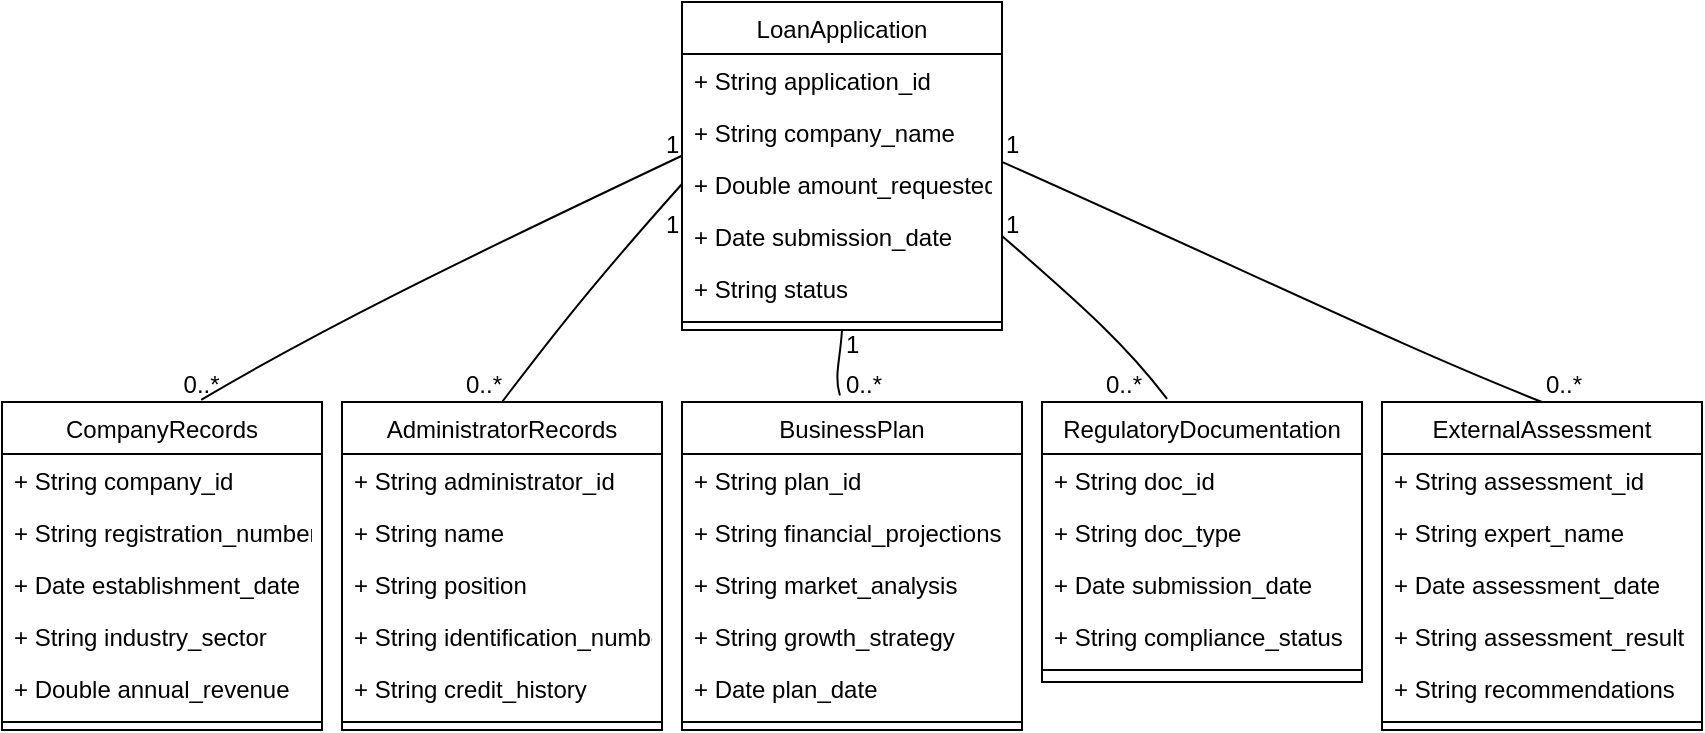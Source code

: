 <mxfile version="26.0.16">
  <diagram id="C5RBs43oDa-KdzZeNtuy" name="Page-1">
    <mxGraphModel dx="454" dy="237" grid="1" gridSize="10" guides="1" tooltips="1" connect="1" arrows="1" fold="1" page="1" pageScale="1" pageWidth="827" pageHeight="1169" math="0" shadow="0">
      <root>
        <mxCell id="WIyWlLk6GJQsqaUBKTNV-0" />
        <mxCell id="WIyWlLk6GJQsqaUBKTNV-1" parent="WIyWlLk6GJQsqaUBKTNV-0" />
        <mxCell id="zkfFHV4jXpPFQw0GAbJ--17" value="LoanApplication" style="swimlane;fontStyle=0;align=center;verticalAlign=top;childLayout=stackLayout;horizontal=1;startSize=26;horizontalStack=0;resizeParent=1;resizeLast=0;collapsible=1;marginBottom=0;rounded=0;shadow=0;strokeWidth=1;" parent="WIyWlLk6GJQsqaUBKTNV-1" vertex="1">
          <mxGeometry x="460" y="140" width="160" height="164" as="geometry">
            <mxRectangle x="550" y="140" width="160" height="26" as="alternateBounds" />
          </mxGeometry>
        </mxCell>
        <mxCell id="zkfFHV4jXpPFQw0GAbJ--18" value="+ String application_id" style="text;align=left;verticalAlign=top;spacingLeft=4;spacingRight=4;overflow=hidden;rotatable=0;points=[[0,0.5],[1,0.5]];portConstraint=eastwest;" parent="zkfFHV4jXpPFQw0GAbJ--17" vertex="1">
          <mxGeometry y="26" width="160" height="26" as="geometry" />
        </mxCell>
        <mxCell id="zkfFHV4jXpPFQw0GAbJ--19" value="+ String company_name" style="text;align=left;verticalAlign=top;spacingLeft=4;spacingRight=4;overflow=hidden;rotatable=0;points=[[0,0.5],[1,0.5]];portConstraint=eastwest;rounded=0;shadow=0;html=0;" parent="zkfFHV4jXpPFQw0GAbJ--17" vertex="1">
          <mxGeometry y="52" width="160" height="26" as="geometry" />
        </mxCell>
        <mxCell id="zkfFHV4jXpPFQw0GAbJ--20" value="+ Double amount_requested" style="text;align=left;verticalAlign=top;spacingLeft=4;spacingRight=4;overflow=hidden;rotatable=0;points=[[0,0.5],[1,0.5]];portConstraint=eastwest;rounded=0;shadow=0;html=0;" parent="zkfFHV4jXpPFQw0GAbJ--17" vertex="1">
          <mxGeometry y="78" width="160" height="26" as="geometry" />
        </mxCell>
        <mxCell id="zkfFHV4jXpPFQw0GAbJ--21" value="+ Date submission_date" style="text;align=left;verticalAlign=top;spacingLeft=4;spacingRight=4;overflow=hidden;rotatable=0;points=[[0,0.5],[1,0.5]];portConstraint=eastwest;rounded=0;shadow=0;html=0;" parent="zkfFHV4jXpPFQw0GAbJ--17" vertex="1">
          <mxGeometry y="104" width="160" height="26" as="geometry" />
        </mxCell>
        <mxCell id="zkfFHV4jXpPFQw0GAbJ--22" value=" + String status" style="text;align=left;verticalAlign=top;spacingLeft=4;spacingRight=4;overflow=hidden;rotatable=0;points=[[0,0.5],[1,0.5]];portConstraint=eastwest;rounded=0;shadow=0;html=0;" parent="zkfFHV4jXpPFQw0GAbJ--17" vertex="1">
          <mxGeometry y="130" width="160" height="26" as="geometry" />
        </mxCell>
        <mxCell id="zkfFHV4jXpPFQw0GAbJ--23" value="" style="line;html=1;strokeWidth=1;align=left;verticalAlign=middle;spacingTop=-1;spacingLeft=3;spacingRight=3;rotatable=0;labelPosition=right;points=[];portConstraint=eastwest;" parent="zkfFHV4jXpPFQw0GAbJ--17" vertex="1">
          <mxGeometry y="156" width="160" height="8" as="geometry" />
        </mxCell>
        <mxCell id="l3F9ul5nbx4ayllr3cWO-5" value="BusinessPlan&#xa;   " style="swimlane;fontStyle=0;align=center;verticalAlign=top;childLayout=stackLayout;horizontal=1;startSize=26;horizontalStack=0;resizeParent=1;resizeLast=0;collapsible=1;marginBottom=0;rounded=0;shadow=0;strokeWidth=1;" parent="WIyWlLk6GJQsqaUBKTNV-1" vertex="1">
          <mxGeometry x="460" y="340" width="170" height="164" as="geometry">
            <mxRectangle x="550" y="140" width="160" height="26" as="alternateBounds" />
          </mxGeometry>
        </mxCell>
        <mxCell id="l3F9ul5nbx4ayllr3cWO-6" value=" + String plan_id&#xa;   " style="text;align=left;verticalAlign=top;spacingLeft=4;spacingRight=4;overflow=hidden;rotatable=0;points=[[0,0.5],[1,0.5]];portConstraint=eastwest;" parent="l3F9ul5nbx4ayllr3cWO-5" vertex="1">
          <mxGeometry y="26" width="170" height="26" as="geometry" />
        </mxCell>
        <mxCell id="l3F9ul5nbx4ayllr3cWO-7" value=" + String financial_projections&#xa;  " style="text;align=left;verticalAlign=top;spacingLeft=4;spacingRight=4;overflow=hidden;rotatable=0;points=[[0,0.5],[1,0.5]];portConstraint=eastwest;rounded=0;shadow=0;html=0;" parent="l3F9ul5nbx4ayllr3cWO-5" vertex="1">
          <mxGeometry y="52" width="170" height="26" as="geometry" />
        </mxCell>
        <mxCell id="l3F9ul5nbx4ayllr3cWO-8" value=" + String market_analysis&#xa;   " style="text;align=left;verticalAlign=top;spacingLeft=4;spacingRight=4;overflow=hidden;rotatable=0;points=[[0,0.5],[1,0.5]];portConstraint=eastwest;rounded=0;shadow=0;html=0;" parent="l3F9ul5nbx4ayllr3cWO-5" vertex="1">
          <mxGeometry y="78" width="170" height="26" as="geometry" />
        </mxCell>
        <mxCell id="l3F9ul5nbx4ayllr3cWO-9" value=" + String growth_strategy&#xa;  " style="text;align=left;verticalAlign=top;spacingLeft=4;spacingRight=4;overflow=hidden;rotatable=0;points=[[0,0.5],[1,0.5]];portConstraint=eastwest;rounded=0;shadow=0;html=0;" parent="l3F9ul5nbx4ayllr3cWO-5" vertex="1">
          <mxGeometry y="104" width="170" height="26" as="geometry" />
        </mxCell>
        <mxCell id="l3F9ul5nbx4ayllr3cWO-10" value=" + Date plan_date" style="text;align=left;verticalAlign=top;spacingLeft=4;spacingRight=4;overflow=hidden;rotatable=0;points=[[0,0.5],[1,0.5]];portConstraint=eastwest;rounded=0;shadow=0;html=0;" parent="l3F9ul5nbx4ayllr3cWO-5" vertex="1">
          <mxGeometry y="130" width="170" height="26" as="geometry" />
        </mxCell>
        <mxCell id="l3F9ul5nbx4ayllr3cWO-11" value="" style="line;html=1;strokeWidth=1;align=left;verticalAlign=middle;spacingTop=-1;spacingLeft=3;spacingRight=3;rotatable=0;labelPosition=right;points=[];portConstraint=eastwest;" parent="l3F9ul5nbx4ayllr3cWO-5" vertex="1">
          <mxGeometry y="156" width="170" height="8" as="geometry" />
        </mxCell>
        <mxCell id="l3F9ul5nbx4ayllr3cWO-12" value="RegulatoryDocumentation&#xa;   " style="swimlane;fontStyle=0;align=center;verticalAlign=top;childLayout=stackLayout;horizontal=1;startSize=26;horizontalStack=0;resizeParent=1;resizeLast=0;collapsible=1;marginBottom=0;rounded=0;shadow=0;strokeWidth=1;" parent="WIyWlLk6GJQsqaUBKTNV-1" vertex="1">
          <mxGeometry x="640" y="340" width="160" height="140" as="geometry">
            <mxRectangle x="550" y="140" width="160" height="26" as="alternateBounds" />
          </mxGeometry>
        </mxCell>
        <mxCell id="l3F9ul5nbx4ayllr3cWO-13" value=" + String doc_id&#xa;    " style="text;align=left;verticalAlign=top;spacingLeft=4;spacingRight=4;overflow=hidden;rotatable=0;points=[[0,0.5],[1,0.5]];portConstraint=eastwest;" parent="l3F9ul5nbx4ayllr3cWO-12" vertex="1">
          <mxGeometry y="26" width="160" height="26" as="geometry" />
        </mxCell>
        <mxCell id="l3F9ul5nbx4ayllr3cWO-14" value="+ String doc_type&#xa;   " style="text;align=left;verticalAlign=top;spacingLeft=4;spacingRight=4;overflow=hidden;rotatable=0;points=[[0,0.5],[1,0.5]];portConstraint=eastwest;rounded=0;shadow=0;html=0;" parent="l3F9ul5nbx4ayllr3cWO-12" vertex="1">
          <mxGeometry y="52" width="160" height="26" as="geometry" />
        </mxCell>
        <mxCell id="l3F9ul5nbx4ayllr3cWO-15" value=" + Date submission_date&#xa;    " style="text;align=left;verticalAlign=top;spacingLeft=4;spacingRight=4;overflow=hidden;rotatable=0;points=[[0,0.5],[1,0.5]];portConstraint=eastwest;rounded=0;shadow=0;html=0;" parent="l3F9ul5nbx4ayllr3cWO-12" vertex="1">
          <mxGeometry y="78" width="160" height="26" as="geometry" />
        </mxCell>
        <mxCell id="l3F9ul5nbx4ayllr3cWO-16" value="+ String compliance_status" style="text;align=left;verticalAlign=top;spacingLeft=4;spacingRight=4;overflow=hidden;rotatable=0;points=[[0,0.5],[1,0.5]];portConstraint=eastwest;rounded=0;shadow=0;html=0;" parent="l3F9ul5nbx4ayllr3cWO-12" vertex="1">
          <mxGeometry y="104" width="160" height="26" as="geometry" />
        </mxCell>
        <mxCell id="l3F9ul5nbx4ayllr3cWO-18" value="" style="line;html=1;strokeWidth=1;align=left;verticalAlign=middle;spacingTop=-1;spacingLeft=3;spacingRight=3;rotatable=0;labelPosition=right;points=[];portConstraint=eastwest;" parent="l3F9ul5nbx4ayllr3cWO-12" vertex="1">
          <mxGeometry y="130" width="160" height="8" as="geometry" />
        </mxCell>
        <mxCell id="l3F9ul5nbx4ayllr3cWO-19" value="AdministratorRecords &#xa;   &#xa; " style="swimlane;fontStyle=0;align=center;verticalAlign=top;childLayout=stackLayout;horizontal=1;startSize=26;horizontalStack=0;resizeParent=1;resizeLast=0;collapsible=1;marginBottom=0;rounded=0;shadow=0;strokeWidth=1;" parent="WIyWlLk6GJQsqaUBKTNV-1" vertex="1">
          <mxGeometry x="290" y="340" width="160" height="164" as="geometry">
            <mxRectangle x="550" y="140" width="160" height="26" as="alternateBounds" />
          </mxGeometry>
        </mxCell>
        <mxCell id="l3F9ul5nbx4ayllr3cWO-20" value=" + String administrator_id" style="text;align=left;verticalAlign=top;spacingLeft=4;spacingRight=4;overflow=hidden;rotatable=0;points=[[0,0.5],[1,0.5]];portConstraint=eastwest;" parent="l3F9ul5nbx4ayllr3cWO-19" vertex="1">
          <mxGeometry y="26" width="160" height="26" as="geometry" />
        </mxCell>
        <mxCell id="l3F9ul5nbx4ayllr3cWO-21" value="+ String name&#xa;   " style="text;align=left;verticalAlign=top;spacingLeft=4;spacingRight=4;overflow=hidden;rotatable=0;points=[[0,0.5],[1,0.5]];portConstraint=eastwest;rounded=0;shadow=0;html=0;" parent="l3F9ul5nbx4ayllr3cWO-19" vertex="1">
          <mxGeometry y="52" width="160" height="26" as="geometry" />
        </mxCell>
        <mxCell id="l3F9ul5nbx4ayllr3cWO-22" value=" + String position&#xa;  " style="text;align=left;verticalAlign=top;spacingLeft=4;spacingRight=4;overflow=hidden;rotatable=0;points=[[0,0.5],[1,0.5]];portConstraint=eastwest;rounded=0;shadow=0;html=0;" parent="l3F9ul5nbx4ayllr3cWO-19" vertex="1">
          <mxGeometry y="78" width="160" height="26" as="geometry" />
        </mxCell>
        <mxCell id="l3F9ul5nbx4ayllr3cWO-23" value="+ String identification_number&#xa;   " style="text;align=left;verticalAlign=top;spacingLeft=4;spacingRight=4;overflow=hidden;rotatable=0;points=[[0,0.5],[1,0.5]];portConstraint=eastwest;rounded=0;shadow=0;html=0;" parent="l3F9ul5nbx4ayllr3cWO-19" vertex="1">
          <mxGeometry y="104" width="160" height="26" as="geometry" />
        </mxCell>
        <mxCell id="l3F9ul5nbx4ayllr3cWO-24" value=" + String credit_history" style="text;align=left;verticalAlign=top;spacingLeft=4;spacingRight=4;overflow=hidden;rotatable=0;points=[[0,0.5],[1,0.5]];portConstraint=eastwest;rounded=0;shadow=0;html=0;" parent="l3F9ul5nbx4ayllr3cWO-19" vertex="1">
          <mxGeometry y="130" width="160" height="26" as="geometry" />
        </mxCell>
        <mxCell id="l3F9ul5nbx4ayllr3cWO-25" value="" style="line;html=1;strokeWidth=1;align=left;verticalAlign=middle;spacingTop=-1;spacingLeft=3;spacingRight=3;rotatable=0;labelPosition=right;points=[];portConstraint=eastwest;" parent="l3F9ul5nbx4ayllr3cWO-19" vertex="1">
          <mxGeometry y="156" width="160" height="8" as="geometry" />
        </mxCell>
        <mxCell id="l3F9ul5nbx4ayllr3cWO-26" value="CompanyRecords" style="swimlane;fontStyle=0;align=center;verticalAlign=top;childLayout=stackLayout;horizontal=1;startSize=26;horizontalStack=0;resizeParent=1;resizeLast=0;collapsible=1;marginBottom=0;rounded=0;shadow=0;strokeWidth=1;" parent="WIyWlLk6GJQsqaUBKTNV-1" vertex="1">
          <mxGeometry x="120" y="340" width="160" height="164" as="geometry">
            <mxRectangle x="550" y="140" width="160" height="26" as="alternateBounds" />
          </mxGeometry>
        </mxCell>
        <mxCell id="l3F9ul5nbx4ayllr3cWO-27" value="+ String company_id&#xa;    " style="text;align=left;verticalAlign=top;spacingLeft=4;spacingRight=4;overflow=hidden;rotatable=0;points=[[0,0.5],[1,0.5]];portConstraint=eastwest;" parent="l3F9ul5nbx4ayllr3cWO-26" vertex="1">
          <mxGeometry y="26" width="160" height="26" as="geometry" />
        </mxCell>
        <mxCell id="l3F9ul5nbx4ayllr3cWO-28" value="+ String registration_number" style="text;align=left;verticalAlign=top;spacingLeft=4;spacingRight=4;overflow=hidden;rotatable=0;points=[[0,0.5],[1,0.5]];portConstraint=eastwest;rounded=0;shadow=0;html=0;" parent="l3F9ul5nbx4ayllr3cWO-26" vertex="1">
          <mxGeometry y="52" width="160" height="26" as="geometry" />
        </mxCell>
        <mxCell id="l3F9ul5nbx4ayllr3cWO-29" value="+ Date establishment_date" style="text;align=left;verticalAlign=top;spacingLeft=4;spacingRight=4;overflow=hidden;rotatable=0;points=[[0,0.5],[1,0.5]];portConstraint=eastwest;rounded=0;shadow=0;html=0;" parent="l3F9ul5nbx4ayllr3cWO-26" vertex="1">
          <mxGeometry y="78" width="160" height="26" as="geometry" />
        </mxCell>
        <mxCell id="l3F9ul5nbx4ayllr3cWO-30" value="+ String industry_sector" style="text;align=left;verticalAlign=top;spacingLeft=4;spacingRight=4;overflow=hidden;rotatable=0;points=[[0,0.5],[1,0.5]];portConstraint=eastwest;rounded=0;shadow=0;html=0;" parent="l3F9ul5nbx4ayllr3cWO-26" vertex="1">
          <mxGeometry y="104" width="160" height="26" as="geometry" />
        </mxCell>
        <mxCell id="l3F9ul5nbx4ayllr3cWO-31" value="+ Double annual_revenue" style="text;align=left;verticalAlign=top;spacingLeft=4;spacingRight=4;overflow=hidden;rotatable=0;points=[[0,0.5],[1,0.5]];portConstraint=eastwest;rounded=0;shadow=0;html=0;" parent="l3F9ul5nbx4ayllr3cWO-26" vertex="1">
          <mxGeometry y="130" width="160" height="26" as="geometry" />
        </mxCell>
        <mxCell id="l3F9ul5nbx4ayllr3cWO-32" value="" style="line;html=1;strokeWidth=1;align=left;verticalAlign=middle;spacingTop=-1;spacingLeft=3;spacingRight=3;rotatable=0;labelPosition=right;points=[];portConstraint=eastwest;" parent="l3F9ul5nbx4ayllr3cWO-26" vertex="1">
          <mxGeometry y="156" width="160" height="8" as="geometry" />
        </mxCell>
        <mxCell id="l3F9ul5nbx4ayllr3cWO-34" value="ExternalAssessment&#xa;    " style="swimlane;fontStyle=0;align=center;verticalAlign=top;childLayout=stackLayout;horizontal=1;startSize=26;horizontalStack=0;resizeParent=1;resizeLast=0;collapsible=1;marginBottom=0;rounded=0;shadow=0;strokeWidth=1;" parent="WIyWlLk6GJQsqaUBKTNV-1" vertex="1">
          <mxGeometry x="810" y="340" width="160" height="164" as="geometry">
            <mxRectangle x="550" y="140" width="160" height="26" as="alternateBounds" />
          </mxGeometry>
        </mxCell>
        <mxCell id="l3F9ul5nbx4ayllr3cWO-35" value="+ String assessment_id&#xa;   " style="text;align=left;verticalAlign=top;spacingLeft=4;spacingRight=4;overflow=hidden;rotatable=0;points=[[0,0.5],[1,0.5]];portConstraint=eastwest;" parent="l3F9ul5nbx4ayllr3cWO-34" vertex="1">
          <mxGeometry y="26" width="160" height="26" as="geometry" />
        </mxCell>
        <mxCell id="l3F9ul5nbx4ayllr3cWO-36" value=" + String expert_name&#xa;   " style="text;align=left;verticalAlign=top;spacingLeft=4;spacingRight=4;overflow=hidden;rotatable=0;points=[[0,0.5],[1,0.5]];portConstraint=eastwest;rounded=0;shadow=0;html=0;" parent="l3F9ul5nbx4ayllr3cWO-34" vertex="1">
          <mxGeometry y="52" width="160" height="26" as="geometry" />
        </mxCell>
        <mxCell id="l3F9ul5nbx4ayllr3cWO-37" value=" + Date assessment_date&#xa;    " style="text;align=left;verticalAlign=top;spacingLeft=4;spacingRight=4;overflow=hidden;rotatable=0;points=[[0,0.5],[1,0.5]];portConstraint=eastwest;rounded=0;shadow=0;html=0;" parent="l3F9ul5nbx4ayllr3cWO-34" vertex="1">
          <mxGeometry y="78" width="160" height="26" as="geometry" />
        </mxCell>
        <mxCell id="l3F9ul5nbx4ayllr3cWO-38" value="+ String assessment_result&#xa;   " style="text;align=left;verticalAlign=top;spacingLeft=4;spacingRight=4;overflow=hidden;rotatable=0;points=[[0,0.5],[1,0.5]];portConstraint=eastwest;rounded=0;shadow=0;html=0;" parent="l3F9ul5nbx4ayllr3cWO-34" vertex="1">
          <mxGeometry y="104" width="160" height="26" as="geometry" />
        </mxCell>
        <mxCell id="l3F9ul5nbx4ayllr3cWO-39" value=" + String recommendations" style="text;align=left;verticalAlign=top;spacingLeft=4;spacingRight=4;overflow=hidden;rotatable=0;points=[[0,0.5],[1,0.5]];portConstraint=eastwest;rounded=0;shadow=0;html=0;" parent="l3F9ul5nbx4ayllr3cWO-34" vertex="1">
          <mxGeometry y="130" width="160" height="26" as="geometry" />
        </mxCell>
        <mxCell id="l3F9ul5nbx4ayllr3cWO-40" value="" style="line;html=1;strokeWidth=1;align=left;verticalAlign=middle;spacingTop=-1;spacingLeft=3;spacingRight=3;rotatable=0;labelPosition=right;points=[];portConstraint=eastwest;" parent="l3F9ul5nbx4ayllr3cWO-34" vertex="1">
          <mxGeometry y="156" width="160" height="8" as="geometry" />
        </mxCell>
        <mxCell id="ubfwXtV3IDsbqIdOBtTV-1" value="" style="endArrow=none;html=1;rounded=0;sketch=1;hachureGap=4;jiggle=2;curveFitting=1;fontFamily=Architects Daughter;fontSource=https%3A%2F%2Ffonts.googleapis.com%2Fcss%3Ffamily%3DArchitects%2BDaughter;backgroundOutline=0;bendable=0;anchorPointDirection=0;disableMultiStroke=1;cloneable=1;orthogonal=1;orthogonalLoop=0;ignoreEdge=0;exitX=0.625;exitY=-0.008;exitDx=0;exitDy=0;exitPerimeter=0;entryX=-0.002;entryY=-0.038;entryDx=0;entryDy=0;entryPerimeter=0;" edge="1" parent="WIyWlLk6GJQsqaUBKTNV-1" source="l3F9ul5nbx4ayllr3cWO-26" target="zkfFHV4jXpPFQw0GAbJ--20">
          <mxGeometry width="50" height="50" relative="1" as="geometry">
            <mxPoint x="370" y="290" as="sourcePoint" />
            <mxPoint x="420" y="240" as="targetPoint" />
          </mxGeometry>
        </mxCell>
        <mxCell id="ubfwXtV3IDsbqIdOBtTV-3" value="" style="endArrow=none;html=1;rounded=0;sketch=1;hachureGap=4;jiggle=2;curveFitting=1;fontFamily=Architects Daughter;fontSource=https%3A%2F%2Ffonts.googleapis.com%2Fcss%3Ffamily%3DArchitects%2BDaughter;backgroundOutline=0;bendable=0;anchorPointDirection=0;disableMultiStroke=1;cloneable=1;orthogonal=1;orthogonalLoop=0;ignoreEdge=0;exitX=0.5;exitY=0;exitDx=0;exitDy=0;entryX=0;entryY=0.5;entryDx=0;entryDy=0;" edge="1" parent="WIyWlLk6GJQsqaUBKTNV-1" source="l3F9ul5nbx4ayllr3cWO-19" target="zkfFHV4jXpPFQw0GAbJ--20">
          <mxGeometry width="50" height="50" relative="1" as="geometry">
            <mxPoint x="230" y="349" as="sourcePoint" />
            <mxPoint x="470" y="227" as="targetPoint" />
          </mxGeometry>
        </mxCell>
        <mxCell id="ubfwXtV3IDsbqIdOBtTV-4" value="" style="endArrow=none;html=1;rounded=0;sketch=1;hachureGap=4;jiggle=2;curveFitting=1;fontFamily=Architects Daughter;fontSource=https%3A%2F%2Ffonts.googleapis.com%2Fcss%3Ffamily%3DArchitects%2BDaughter;backgroundOutline=0;bendable=0;anchorPointDirection=0;disableMultiStroke=1;cloneable=1;orthogonal=1;orthogonalLoop=0;ignoreEdge=0;exitX=0.464;exitY=-0.022;exitDx=0;exitDy=0;exitPerimeter=0;entryX=0.5;entryY=1;entryDx=0;entryDy=0;" edge="1" parent="WIyWlLk6GJQsqaUBKTNV-1" source="l3F9ul5nbx4ayllr3cWO-5" target="zkfFHV4jXpPFQw0GAbJ--17">
          <mxGeometry width="50" height="50" relative="1" as="geometry">
            <mxPoint x="240" y="359" as="sourcePoint" />
            <mxPoint x="480" y="237" as="targetPoint" />
          </mxGeometry>
        </mxCell>
        <mxCell id="ubfwXtV3IDsbqIdOBtTV-5" value="" style="endArrow=none;html=1;rounded=0;sketch=1;hachureGap=4;jiggle=2;curveFitting=1;fontFamily=Architects Daughter;fontSource=https%3A%2F%2Ffonts.googleapis.com%2Fcss%3Ffamily%3DArchitects%2BDaughter;backgroundOutline=0;bendable=0;anchorPointDirection=0;disableMultiStroke=1;cloneable=1;orthogonal=1;orthogonalLoop=0;ignoreEdge=0;exitX=0.389;exitY=-0.014;exitDx=0;exitDy=0;exitPerimeter=0;entryX=1;entryY=0.5;entryDx=0;entryDy=0;" edge="1" parent="WIyWlLk6GJQsqaUBKTNV-1" source="l3F9ul5nbx4ayllr3cWO-12" target="zkfFHV4jXpPFQw0GAbJ--21">
          <mxGeometry width="50" height="50" relative="1" as="geometry">
            <mxPoint x="250" y="369" as="sourcePoint" />
            <mxPoint x="490" y="247" as="targetPoint" />
          </mxGeometry>
        </mxCell>
        <mxCell id="ubfwXtV3IDsbqIdOBtTV-6" value="" style="endArrow=none;html=1;rounded=0;sketch=1;hachureGap=4;jiggle=2;curveFitting=1;fontFamily=Architects Daughter;fontSource=https%3A%2F%2Ffonts.googleapis.com%2Fcss%3Ffamily%3DArchitects%2BDaughter;backgroundOutline=0;bendable=0;anchorPointDirection=0;disableMultiStroke=1;cloneable=1;orthogonal=1;orthogonalLoop=0;ignoreEdge=0;exitX=0.5;exitY=0;exitDx=0;exitDy=0;entryX=1.005;entryY=0.088;entryDx=0;entryDy=0;entryPerimeter=0;" edge="1" parent="WIyWlLk6GJQsqaUBKTNV-1" source="l3F9ul5nbx4ayllr3cWO-34" target="zkfFHV4jXpPFQw0GAbJ--20">
          <mxGeometry width="50" height="50" relative="1" as="geometry">
            <mxPoint x="260" y="379" as="sourcePoint" />
            <mxPoint x="500" y="257" as="targetPoint" />
          </mxGeometry>
        </mxCell>
        <mxCell id="ubfwXtV3IDsbqIdOBtTV-7" value="0..*" style="resizable=0;align=left;verticalAlign=bottom;labelBackgroundColor=none;fontSize=12;" connectable="0" vertex="1" parent="WIyWlLk6GJQsqaUBKTNV-1">
          <mxGeometry x="208.793" y="340.207" as="geometry" />
        </mxCell>
        <mxCell id="ubfwXtV3IDsbqIdOBtTV-9" value="0..*" style="resizable=0;align=left;verticalAlign=bottom;labelBackgroundColor=none;fontSize=12;" connectable="0" vertex="1" parent="WIyWlLk6GJQsqaUBKTNV-1">
          <mxGeometry x="350.003" y="339.997" as="geometry" />
        </mxCell>
        <mxCell id="ubfwXtV3IDsbqIdOBtTV-10" value="0..*" style="resizable=0;align=left;verticalAlign=bottom;labelBackgroundColor=none;fontSize=12;" connectable="0" vertex="1" parent="WIyWlLk6GJQsqaUBKTNV-1">
          <mxGeometry x="540.003" y="339.997" as="geometry" />
        </mxCell>
        <mxCell id="ubfwXtV3IDsbqIdOBtTV-11" value="0..*" style="resizable=0;align=left;verticalAlign=bottom;labelBackgroundColor=none;fontSize=12;" connectable="0" vertex="1" parent="WIyWlLk6GJQsqaUBKTNV-1">
          <mxGeometry x="670.003" y="340.207" as="geometry" />
        </mxCell>
        <mxCell id="ubfwXtV3IDsbqIdOBtTV-12" value="0..*" style="resizable=0;align=left;verticalAlign=bottom;labelBackgroundColor=none;fontSize=12;" connectable="0" vertex="1" parent="WIyWlLk6GJQsqaUBKTNV-1">
          <mxGeometry x="890.003" y="340.207" as="geometry" />
        </mxCell>
        <mxCell id="ubfwXtV3IDsbqIdOBtTV-13" value="1" style="resizable=0;align=left;verticalAlign=bottom;labelBackgroundColor=none;fontSize=12;" connectable="0" vertex="1" parent="WIyWlLk6GJQsqaUBKTNV-1">
          <mxGeometry x="620.003" y="259.997" as="geometry" />
        </mxCell>
        <mxCell id="ubfwXtV3IDsbqIdOBtTV-14" value="1" style="resizable=0;align=left;verticalAlign=bottom;labelBackgroundColor=none;fontSize=12;" connectable="0" vertex="1" parent="WIyWlLk6GJQsqaUBKTNV-1">
          <mxGeometry x="620.003" y="219.997" as="geometry" />
        </mxCell>
        <mxCell id="ubfwXtV3IDsbqIdOBtTV-15" value="1" style="resizable=0;align=left;verticalAlign=bottom;labelBackgroundColor=none;fontSize=12;" connectable="0" vertex="1" parent="WIyWlLk6GJQsqaUBKTNV-1">
          <mxGeometry x="540.003" y="319.997" as="geometry" />
        </mxCell>
        <mxCell id="ubfwXtV3IDsbqIdOBtTV-17" value="1" style="resizable=0;align=left;verticalAlign=bottom;labelBackgroundColor=none;fontSize=12;" connectable="0" vertex="1" parent="WIyWlLk6GJQsqaUBKTNV-1">
          <mxGeometry x="450.003" y="259.997" as="geometry" />
        </mxCell>
        <mxCell id="ubfwXtV3IDsbqIdOBtTV-18" value="1" style="resizable=0;align=left;verticalAlign=bottom;labelBackgroundColor=none;fontSize=12;" connectable="0" vertex="1" parent="WIyWlLk6GJQsqaUBKTNV-1">
          <mxGeometry x="450.003" y="219.997" as="geometry" />
        </mxCell>
      </root>
    </mxGraphModel>
  </diagram>
</mxfile>
